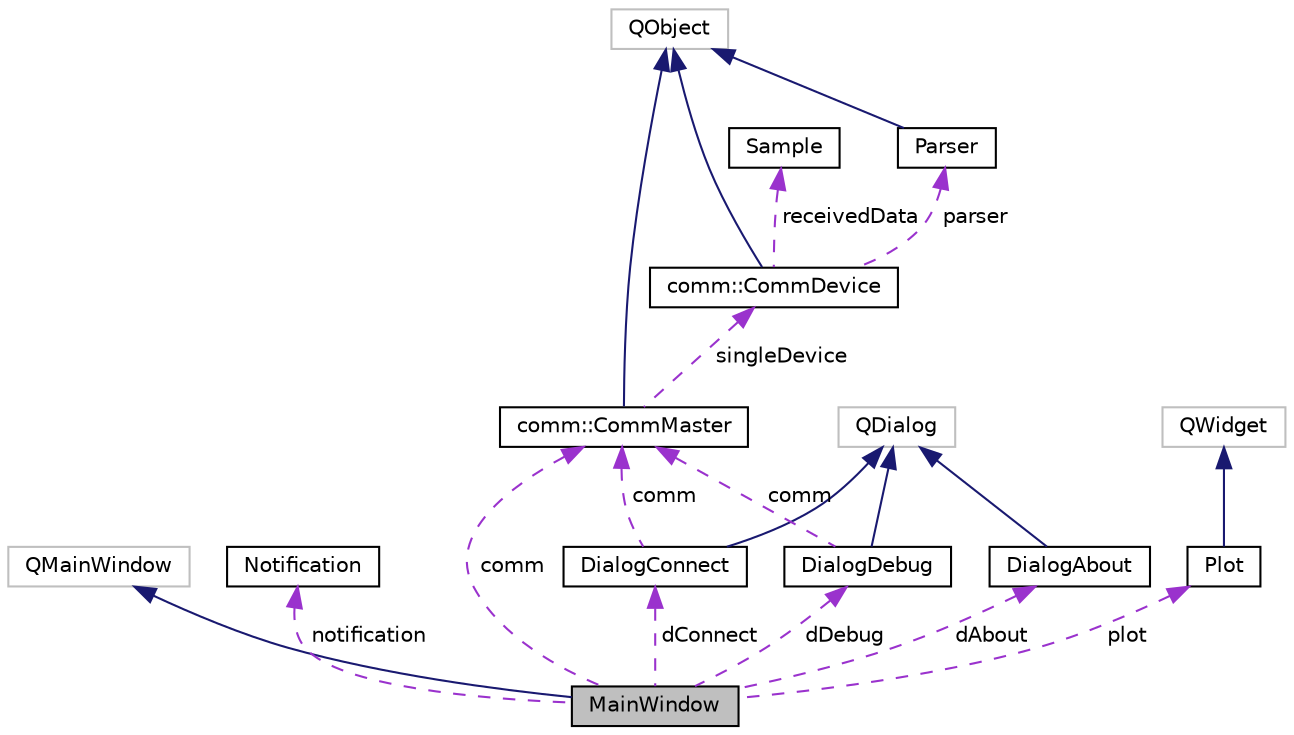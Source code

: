 digraph "MainWindow"
{
 // LATEX_PDF_SIZE
  edge [fontname="Helvetica",fontsize="10",labelfontname="Helvetica",labelfontsize="10"];
  node [fontname="Helvetica",fontsize="10",shape=record];
  Node1 [label="MainWindow",height=0.2,width=0.4,color="black", fillcolor="grey75", style="filled", fontcolor="black",tooltip=" "];
  Node2 -> Node1 [dir="back",color="midnightblue",fontsize="10",style="solid",fontname="Helvetica"];
  Node2 [label="QMainWindow",height=0.2,width=0.4,color="grey75", fillcolor="white", style="filled",tooltip=" "];
  Node3 -> Node1 [dir="back",color="darkorchid3",fontsize="10",style="dashed",label=" notification" ,fontname="Helvetica"];
  Node3 [label="Notification",height=0.2,width=0.4,color="black", fillcolor="white", style="filled",URL="$class_notification.html",tooltip="Class to handle all notifications."];
  Node4 -> Node1 [dir="back",color="darkorchid3",fontsize="10",style="dashed",label=" dDebug" ,fontname="Helvetica"];
  Node4 [label="DialogDebug",height=0.2,width=0.4,color="black", fillcolor="white", style="filled",URL="$class_dialog_debug.html",tooltip="Send predefined snippets to the linescale."];
  Node5 -> Node4 [dir="back",color="midnightblue",fontsize="10",style="solid",fontname="Helvetica"];
  Node5 [label="QDialog",height=0.2,width=0.4,color="grey75", fillcolor="white", style="filled",tooltip=" "];
  Node6 -> Node4 [dir="back",color="darkorchid3",fontsize="10",style="dashed",label=" comm" ,fontname="Helvetica"];
  Node6 [label="comm::CommMaster",height=0.2,width=0.4,color="black", fillcolor="white", style="filled",URL="$classcomm_1_1_comm_master.html",tooltip=" "];
  Node7 -> Node6 [dir="back",color="midnightblue",fontsize="10",style="solid",fontname="Helvetica"];
  Node7 [label="QObject",height=0.2,width=0.4,color="grey75", fillcolor="white", style="filled",tooltip=" "];
  Node8 -> Node6 [dir="back",color="darkorchid3",fontsize="10",style="dashed",label=" singleDevice" ,fontname="Helvetica"];
  Node8 [label="comm::CommDevice",height=0.2,width=0.4,color="black", fillcolor="white", style="filled",URL="$classcomm_1_1_comm_device.html",tooltip="Base class for every connection."];
  Node7 -> Node8 [dir="back",color="midnightblue",fontsize="10",style="solid",fontname="Helvetica"];
  Node9 -> Node8 [dir="back",color="darkorchid3",fontsize="10",style="dashed",label=" receivedData" ,fontname="Helvetica"];
  Node9 [label="Sample",height=0.2,width=0.4,color="black", fillcolor="white", style="filled",URL="$struct_sample.html",tooltip="holds parsed data"];
  Node10 -> Node8 [dir="back",color="darkorchid3",fontsize="10",style="dashed",label=" parser" ,fontname="Helvetica"];
  Node10 [label="Parser",height=0.2,width=0.4,color="black", fillcolor="white", style="filled",URL="$class_parser.html",tooltip=" "];
  Node7 -> Node10 [dir="back",color="midnightblue",fontsize="10",style="solid",fontname="Helvetica"];
  Node6 -> Node1 [dir="back",color="darkorchid3",fontsize="10",style="dashed",label=" comm" ,fontname="Helvetica"];
  Node11 -> Node1 [dir="back",color="darkorchid3",fontsize="10",style="dashed",label=" dConnect" ,fontname="Helvetica"];
  Node11 [label="DialogConnect",height=0.2,width=0.4,color="black", fillcolor="white", style="filled",URL="$class_dialog_connect.html",tooltip="Class to handle the connection dialog."];
  Node5 -> Node11 [dir="back",color="midnightblue",fontsize="10",style="solid",fontname="Helvetica"];
  Node6 -> Node11 [dir="back",color="darkorchid3",fontsize="10",style="dashed",label=" comm" ,fontname="Helvetica"];
  Node12 -> Node1 [dir="back",color="darkorchid3",fontsize="10",style="dashed",label=" dAbout" ,fontname="Helvetica"];
  Node12 [label="DialogAbout",height=0.2,width=0.4,color="black", fillcolor="white", style="filled",URL="$class_dialog_about.html",tooltip=" "];
  Node5 -> Node12 [dir="back",color="midnightblue",fontsize="10",style="solid",fontname="Helvetica"];
  Node13 -> Node1 [dir="back",color="darkorchid3",fontsize="10",style="dashed",label=" plot" ,fontname="Helvetica"];
  Node13 [label="Plot",height=0.2,width=0.4,color="black", fillcolor="white", style="filled",URL="$class_plot.html",tooltip="A dynamic line graph chart."];
  Node14 -> Node13 [dir="back",color="midnightblue",fontsize="10",style="solid",fontname="Helvetica"];
  Node14 [label="QWidget",height=0.2,width=0.4,color="grey75", fillcolor="white", style="filled",tooltip=" "];
}
